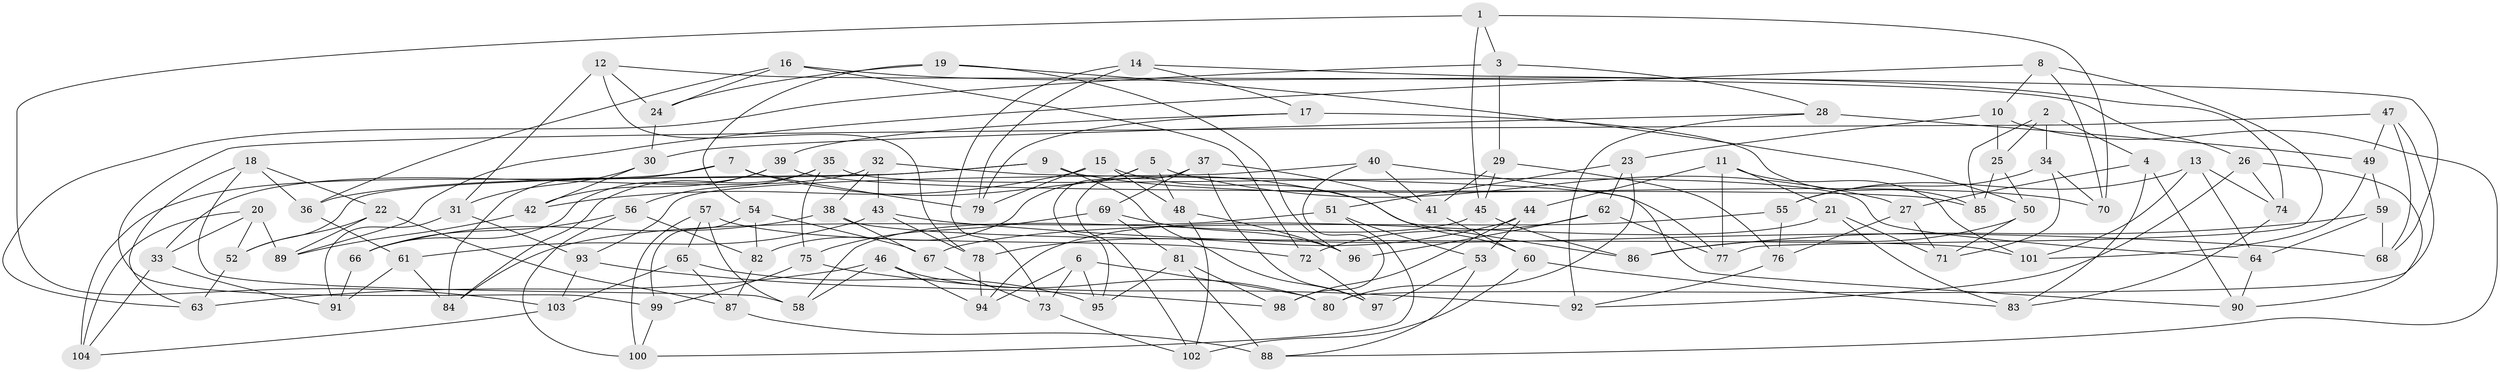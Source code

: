 // coarse degree distribution, {4: 0.547945205479452, 6: 0.273972602739726, 5: 0.136986301369863, 3: 0.0273972602739726, 2: 0.0136986301369863}
// Generated by graph-tools (version 1.1) at 2025/38/03/04/25 23:38:11]
// undirected, 104 vertices, 208 edges
graph export_dot {
  node [color=gray90,style=filled];
  1;
  2;
  3;
  4;
  5;
  6;
  7;
  8;
  9;
  10;
  11;
  12;
  13;
  14;
  15;
  16;
  17;
  18;
  19;
  20;
  21;
  22;
  23;
  24;
  25;
  26;
  27;
  28;
  29;
  30;
  31;
  32;
  33;
  34;
  35;
  36;
  37;
  38;
  39;
  40;
  41;
  42;
  43;
  44;
  45;
  46;
  47;
  48;
  49;
  50;
  51;
  52;
  53;
  54;
  55;
  56;
  57;
  58;
  59;
  60;
  61;
  62;
  63;
  64;
  65;
  66;
  67;
  68;
  69;
  70;
  71;
  72;
  73;
  74;
  75;
  76;
  77;
  78;
  79;
  80;
  81;
  82;
  83;
  84;
  85;
  86;
  87;
  88;
  89;
  90;
  91;
  92;
  93;
  94;
  95;
  96;
  97;
  98;
  99;
  100;
  101;
  102;
  103;
  104;
  1 -- 103;
  1 -- 3;
  1 -- 45;
  1 -- 70;
  2 -- 34;
  2 -- 25;
  2 -- 4;
  2 -- 85;
  3 -- 63;
  3 -- 29;
  3 -- 28;
  4 -- 27;
  4 -- 90;
  4 -- 83;
  5 -- 48;
  5 -- 82;
  5 -- 95;
  5 -- 27;
  6 -- 73;
  6 -- 80;
  6 -- 95;
  6 -- 94;
  7 -- 86;
  7 -- 84;
  7 -- 104;
  7 -- 79;
  8 -- 10;
  8 -- 70;
  8 -- 77;
  8 -- 89;
  9 -- 70;
  9 -- 52;
  9 -- 36;
  9 -- 97;
  10 -- 23;
  10 -- 25;
  10 -- 88;
  11 -- 101;
  11 -- 21;
  11 -- 44;
  11 -- 77;
  12 -- 78;
  12 -- 26;
  12 -- 24;
  12 -- 31;
  13 -- 64;
  13 -- 74;
  13 -- 55;
  13 -- 101;
  14 -- 73;
  14 -- 68;
  14 -- 17;
  14 -- 79;
  15 -- 60;
  15 -- 48;
  15 -- 79;
  15 -- 42;
  16 -- 36;
  16 -- 24;
  16 -- 72;
  16 -- 74;
  17 -- 39;
  17 -- 79;
  17 -- 85;
  18 -- 22;
  18 -- 63;
  18 -- 36;
  18 -- 58;
  19 -- 96;
  19 -- 54;
  19 -- 24;
  19 -- 50;
  20 -- 104;
  20 -- 52;
  20 -- 33;
  20 -- 89;
  21 -- 83;
  21 -- 71;
  21 -- 94;
  22 -- 89;
  22 -- 87;
  22 -- 52;
  23 -- 62;
  23 -- 80;
  23 -- 51;
  24 -- 30;
  25 -- 50;
  25 -- 85;
  26 -- 92;
  26 -- 74;
  26 -- 90;
  27 -- 76;
  27 -- 71;
  28 -- 49;
  28 -- 30;
  28 -- 92;
  29 -- 41;
  29 -- 45;
  29 -- 76;
  30 -- 42;
  30 -- 31;
  31 -- 91;
  31 -- 93;
  32 -- 33;
  32 -- 43;
  32 -- 77;
  32 -- 38;
  33 -- 104;
  33 -- 91;
  34 -- 55;
  34 -- 71;
  34 -- 70;
  35 -- 84;
  35 -- 64;
  35 -- 75;
  35 -- 56;
  36 -- 61;
  37 -- 102;
  37 -- 69;
  37 -- 97;
  37 -- 41;
  38 -- 67;
  38 -- 66;
  38 -- 101;
  39 -- 42;
  39 -- 66;
  39 -- 85;
  40 -- 93;
  40 -- 90;
  40 -- 41;
  40 -- 98;
  41 -- 60;
  42 -- 89;
  43 -- 78;
  43 -- 61;
  43 -- 68;
  44 -- 98;
  44 -- 53;
  44 -- 78;
  45 -- 86;
  45 -- 58;
  46 -- 94;
  46 -- 58;
  46 -- 63;
  46 -- 80;
  47 -- 80;
  47 -- 49;
  47 -- 68;
  47 -- 99;
  48 -- 96;
  48 -- 102;
  49 -- 101;
  49 -- 59;
  50 -- 86;
  50 -- 71;
  51 -- 53;
  51 -- 100;
  51 -- 84;
  52 -- 63;
  53 -- 97;
  53 -- 88;
  54 -- 82;
  54 -- 99;
  54 -- 67;
  55 -- 67;
  55 -- 76;
  56 -- 66;
  56 -- 82;
  56 -- 100;
  57 -- 72;
  57 -- 65;
  57 -- 58;
  57 -- 100;
  59 -- 64;
  59 -- 68;
  59 -- 86;
  60 -- 102;
  60 -- 83;
  61 -- 91;
  61 -- 84;
  62 -- 96;
  62 -- 72;
  62 -- 77;
  64 -- 90;
  65 -- 87;
  65 -- 95;
  65 -- 103;
  66 -- 91;
  67 -- 73;
  69 -- 81;
  69 -- 96;
  69 -- 75;
  72 -- 97;
  73 -- 102;
  74 -- 83;
  75 -- 99;
  75 -- 92;
  76 -- 92;
  78 -- 94;
  81 -- 95;
  81 -- 98;
  81 -- 88;
  82 -- 87;
  87 -- 88;
  93 -- 103;
  93 -- 98;
  99 -- 100;
  103 -- 104;
}
